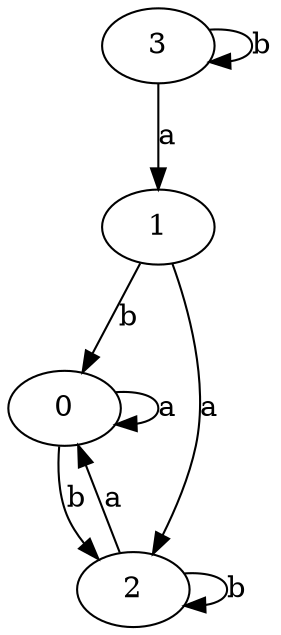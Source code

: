 digraph {
 ranksep=0.5;
 d2tdocpreamble = "\usetikzlibrary{automata}";
 d2tfigpreamble = "\tikzstyle{every state}= [ draw=blue!50,very thick,fill=blue!20]  \tikzstyle{auto}= [fill=white]";
 node [style="state"];
 edge [lblstyle="auto",topath="bend right", len=4  ]
  "0" [label="0",];
  "1" [label="1",style = "state, accepting"];
  "2" [label="2",];
  "3" [label="3",style = "state, initial"];
  "0" -> "0" [label="a",topath="loop above"];
  "0" -> "2" [label="b"];
  "1" -> "0" [label="b"];
  "1" -> "2" [label="a"];
  "2" -> "0" [label="a"];
  "2" -> "2" [label="b",topath="loop above"];
  "3" -> "1" [label="a"];
  "3" -> "3" [label="b",topath="loop above"];
}